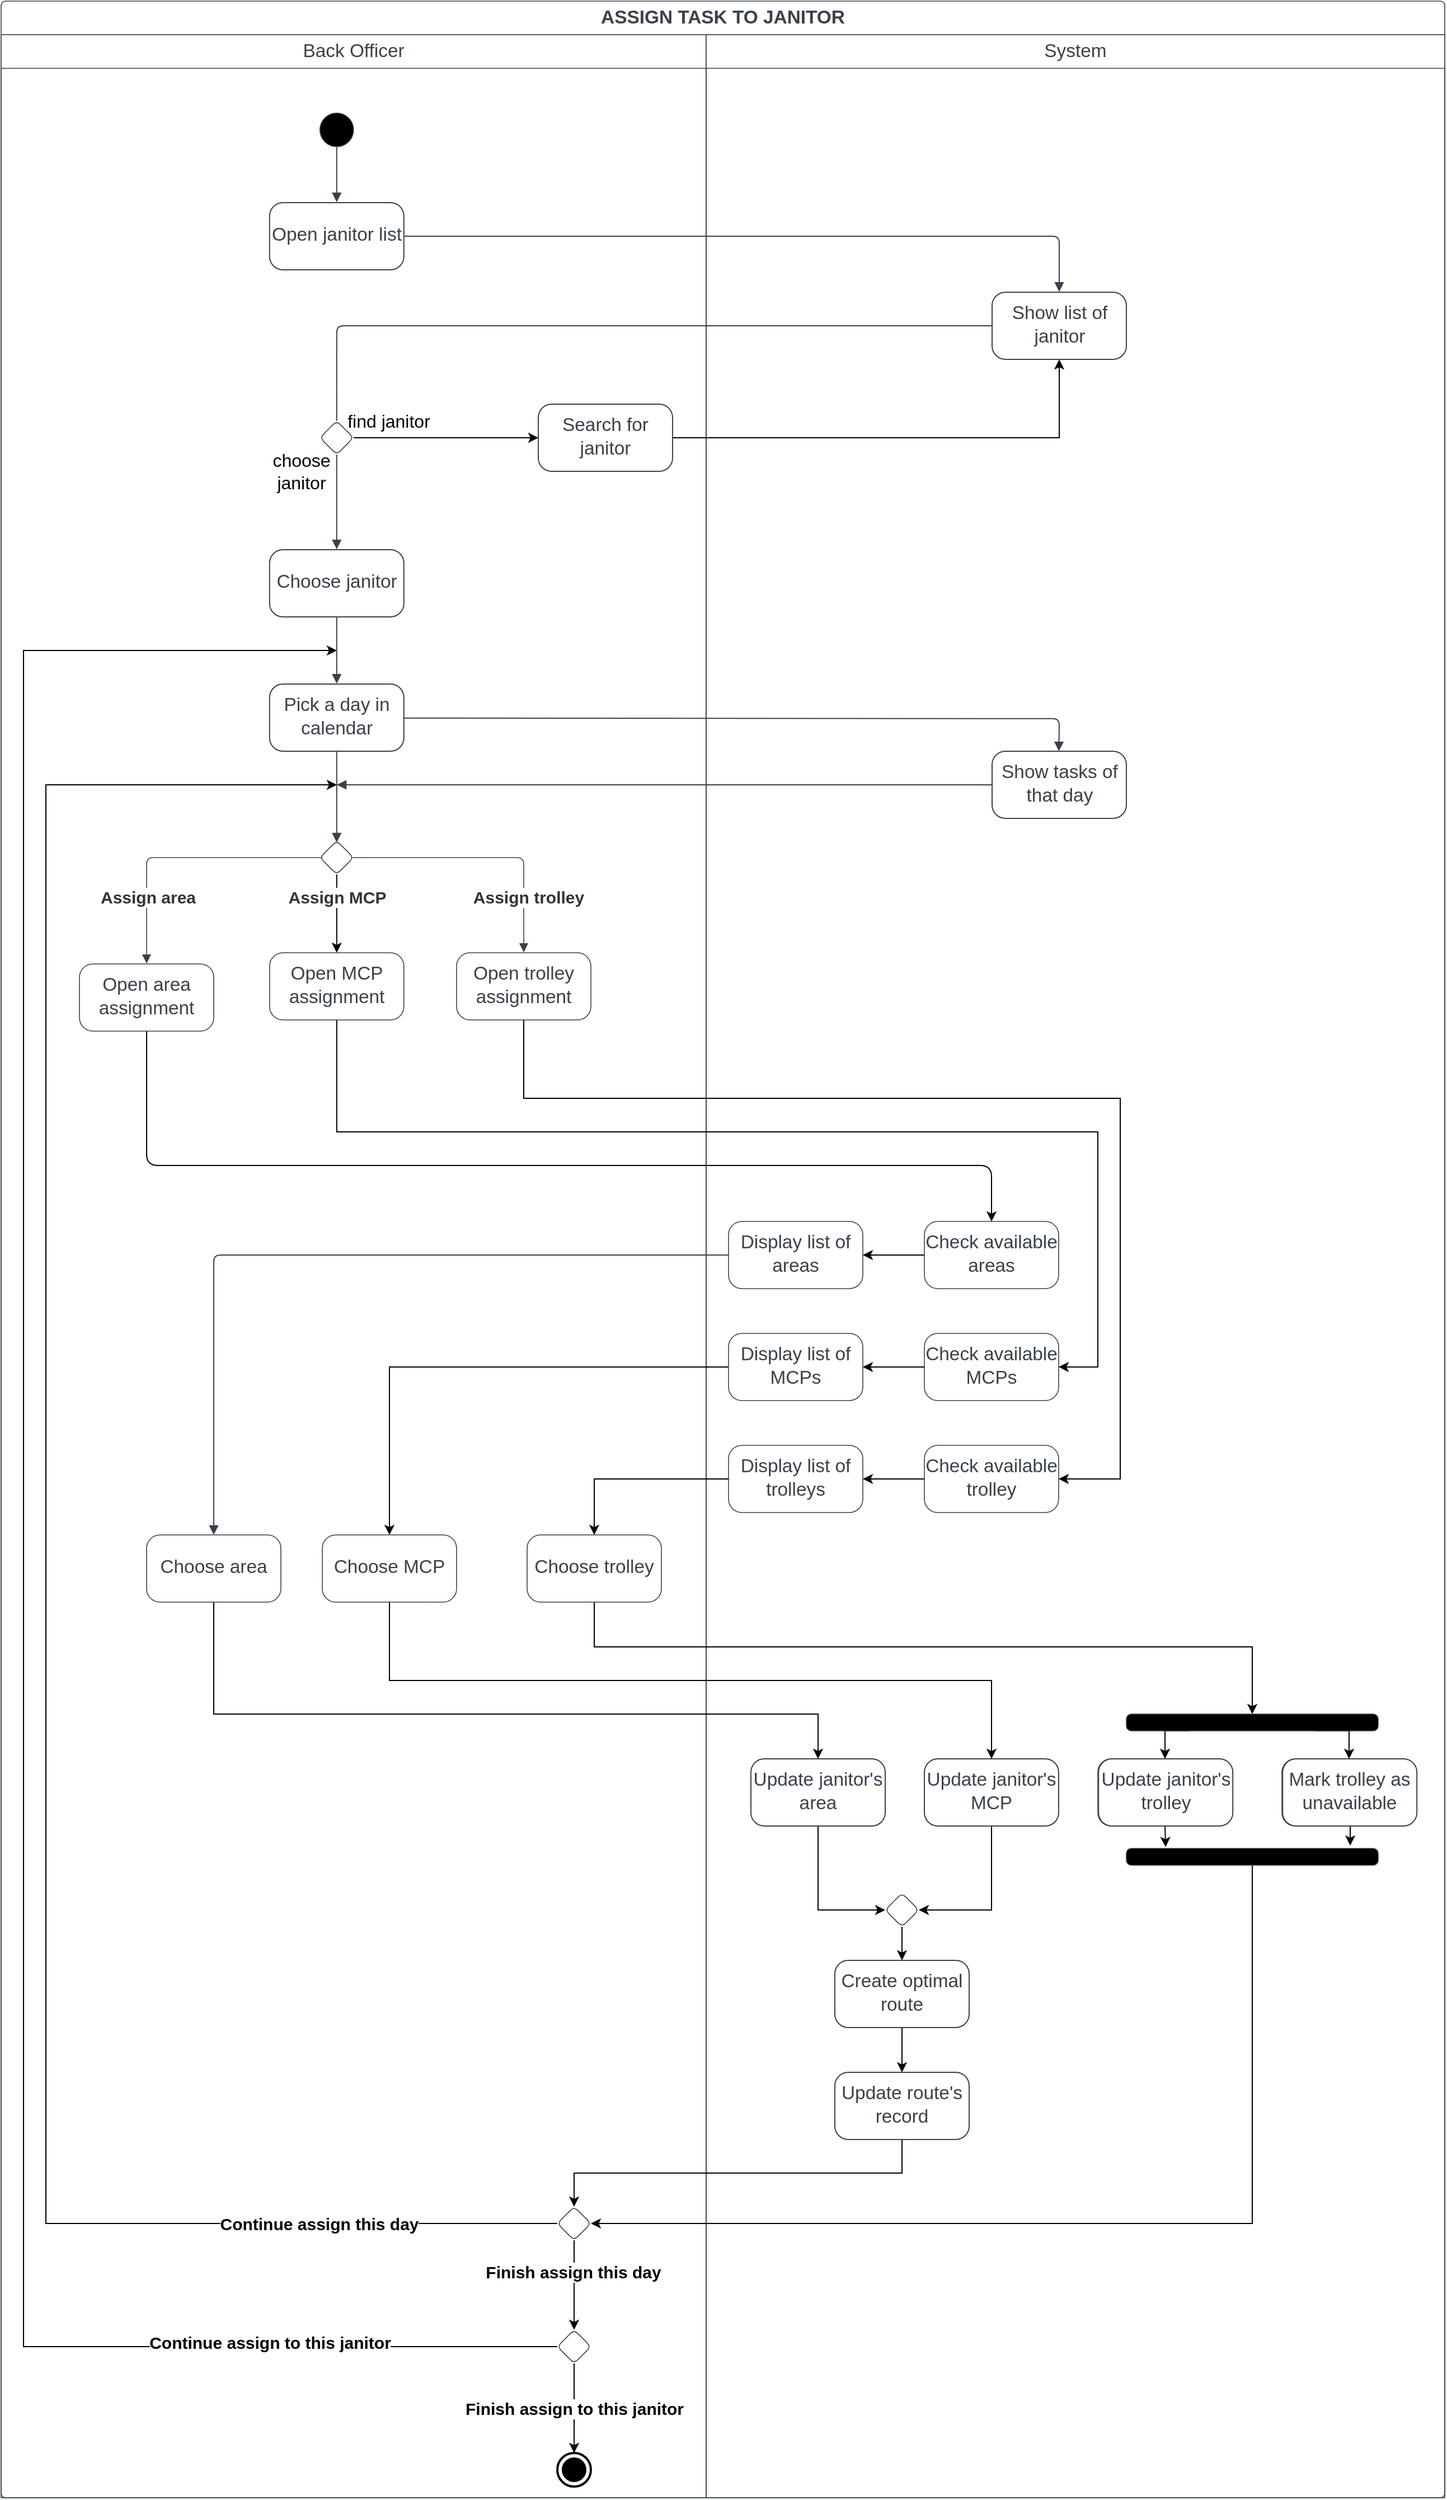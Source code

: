 <mxfile version="20.6.2" type="google"><diagram name="Page-1" id="0783ab3e-0a74-02c8-0abd-f7b4e66b4bec"><mxGraphModel grid="1" page="1" gridSize="10" guides="1" tooltips="1" connect="1" arrows="1" fold="1" pageScale="1" pageWidth="850" pageHeight="1100" background="none" math="0" shadow="0"><root><mxCell id="0"/><mxCell id="1" parent="0"/><mxCell id="McPGy2ykZ2YmisJMZFHb-1" value="ASSIGN TASK TO JANITOR" style="swimlane;startSize=30;html=1;whiteSpace=wrap;childLayout=stackLayout;resizeParent=1;dropTarget=0;spacing=0;strokeColor=#3a414a;strokeOpacity=100;rounded=1;absoluteArcSize=1;arcSize=9;strokeWidth=0.8;container=1;pointerEvents=0;collapsible=0;recursiveResize=0;fontSize=16.7;fontColor=#3a414a;" vertex="1" parent="1"><mxGeometry x="170" y="-1250" width="1290" height="2230" as="geometry"/></mxCell><mxCell id="McPGy2ykZ2YmisJMZFHb-2" value="Back Officer" style="swimlane;html=1;whiteSpace=wrap;connectable=0;fontStyle=0;startSize=30;dropTarget=0;rounded=0;spacing=0;strokeColor=#3a414a;strokeOpacity=100;strokeWidth=0.8;container=1;pointerEvents=0;collapsible=0;recursiveResize=0;fontSize=16.7;fontColor=#3a414a;" vertex="1" parent="McPGy2ykZ2YmisJMZFHb-1"><mxGeometry y="30" width="630" height="2200" as="geometry"/></mxCell><mxCell id="McPGy2ykZ2YmisJMZFHb-3" value="System" style="swimlane;html=1;whiteSpace=wrap;connectable=0;fontStyle=0;startSize=30;dropTarget=0;rounded=0;spacing=0;strokeColor=#3a414a;strokeOpacity=100;strokeWidth=0.8;container=1;pointerEvents=0;collapsible=0;recursiveResize=0;fontSize=16.7;fontColor=#3a414a;" vertex="1" parent="McPGy2ykZ2YmisJMZFHb-1"><mxGeometry x="630" y="30" width="660" height="2200" as="geometry"/></mxCell><UserObject label="" lucidchartObjectId="P_.Y32.QIHjX" id="McPGy2ykZ2YmisJMZFHb-4"><mxCell style="html=1;overflow=block;blockSpacing=1;whiteSpace=wrap;ellipse;fillColor=#000000;fontSize=13;spacing=0;strokeColor=#3a414a;strokeOpacity=100;rounded=1;absoluteArcSize=1;arcSize=9;strokeWidth=0.8;" vertex="1" parent="1"><mxGeometry x="454.89" y="-1150" width="30" height="30" as="geometry"/></mxCell></UserObject><mxCell id="McPGy2ykZ2YmisJMZFHb-5" value="&lt;div style=&quot;display: flex; justify-content: center; text-align: center; align-items: baseline; font-size: 0; line-height: 1.25;margin-top: -2px;&quot;&gt;&lt;span&gt;&lt;span style=&quot;font-size:16.7px;color:#3a414a;&quot;&gt;Open janitor list&lt;/span&gt;&lt;/span&gt;&lt;/div&gt;" style="rounded=1;arcSize=20;whiteSpace=wrap;overflow=block;blockSpacing=1;html=1;fontSize=13;spacing=0;strokeColor=#3a414a;strokeOpacity=100;strokeWidth=1;" vertex="1" parent="1"><mxGeometry x="409.89" y="-1070" width="120" height="60" as="geometry"/></mxCell><mxCell id="McPGy2ykZ2YmisJMZFHb-6" value="&lt;div style=&quot;display: flex; justify-content: center; text-align: center; align-items: baseline; font-size: 0; line-height: 1.25;margin-top: -2px;&quot;&gt;&lt;span&gt;&lt;span style=&quot;font-size:16.7px;color:#3a414a;&quot;&gt;Show list of janitor&lt;/span&gt;&lt;/span&gt;&lt;/div&gt;" style="rounded=1;arcSize=20;whiteSpace=wrap;overflow=block;blockSpacing=1;html=1;fontSize=13;spacing=0;strokeColor=#3a414a;strokeOpacity=100;strokeWidth=1;" vertex="1" parent="1"><mxGeometry x="1055.5" y="-990" width="120" height="60" as="geometry"/></mxCell><mxCell id="McPGy2ykZ2YmisJMZFHb-8" value="&lt;div style=&quot;display: flex; justify-content: center; text-align: center; align-items: baseline; font-size: 0; line-height: 1.25;margin-top: -2px;&quot;&gt;&lt;span&gt;&lt;span style=&quot;font-size:16.7px;color:#3a414a;&quot;&gt;Choose janitor&lt;/span&gt;&lt;/span&gt;&lt;/div&gt;" style="rounded=1;arcSize=20;whiteSpace=wrap;overflow=block;blockSpacing=1;html=1;fontSize=13;spacing=0;strokeColor=#3a414a;strokeOpacity=100;strokeWidth=1;" vertex="1" parent="1"><mxGeometry x="409.89" y="-760" width="120" height="60" as="geometry"/></mxCell><mxCell id="McPGy2ykZ2YmisJMZFHb-9" value="&lt;div style=&quot;display: flex; justify-content: center; text-align: center; align-items: baseline; font-size: 0; line-height: 1.25;margin-top: -2px;&quot;&gt;&lt;span&gt;&lt;span style=&quot;font-size:16.7px;color:#3a414a;&quot;&gt;Pick a day in calendar&lt;/span&gt;&lt;/span&gt;&lt;/div&gt;" style="rounded=1;arcSize=20;whiteSpace=wrap;overflow=block;blockSpacing=1;html=1;fontSize=13;spacing=0;strokeColor=#3a414a;strokeOpacity=100;strokeWidth=1;" vertex="1" parent="1"><mxGeometry x="409.89" y="-640" width="120" height="60" as="geometry"/></mxCell><mxCell id="McPGy2ykZ2YmisJMZFHb-99" style="edgeStyle=orthogonalEdgeStyle;rounded=1;orthogonalLoop=1;jettySize=auto;html=1;exitX=0.5;exitY=1;exitDx=0;exitDy=0;strokeWidth=1;fontSize=12;" edge="1" parent="1" source="McPGy2ykZ2YmisJMZFHb-10" target="McPGy2ykZ2YmisJMZFHb-90"><mxGeometry relative="1" as="geometry"><Array as="points"><mxPoint x="300" y="-210"/><mxPoint x="1055" y="-210"/></Array><mxPoint x="300" y="-660" as="sourcePoint"/></mxGeometry></mxCell><mxCell id="McPGy2ykZ2YmisJMZFHb-10" value="&lt;div style=&quot;display: flex; justify-content: center; text-align: center; align-items: baseline; font-size: 0; line-height: 1.25;margin-top: -2px;&quot;&gt;&lt;span&gt;&lt;span style=&quot;font-size:16.7px;color:#3a414a;&quot;&gt;Open area assignment&lt;/span&gt;&lt;/span&gt;&lt;/div&gt;" style="rounded=1;arcSize=20;whiteSpace=wrap;overflow=block;blockSpacing=1;html=1;fontSize=13;spacing=0;strokeColor=#3a414a;strokeOpacity=100;strokeWidth=0.8;" vertex="1" parent="1"><mxGeometry x="240" y="-390" width="120" height="60" as="geometry"/></mxCell><UserObject label="" lucidchartObjectId="w~.YFZ9XeXoB" id="McPGy2ykZ2YmisJMZFHb-11"><mxCell style="html=1;jettySize=18;whiteSpace=wrap;fontSize=13;strokeColor=#3a414a;strokeOpacity=100;strokeWidth=1;rounded=1;arcSize=12;edgeStyle=orthogonalEdgeStyle;startArrow=none;endArrow=block;endFill=1;exitX=1.003;exitY=0.5;exitPerimeter=0;entryX=0.5;entryY=-0.006;entryPerimeter=0;" edge="1" parent="1" source="McPGy2ykZ2YmisJMZFHb-5" target="McPGy2ykZ2YmisJMZFHb-6"><mxGeometry width="100" height="100" relative="1" as="geometry"><Array as="points"/></mxGeometry></mxCell></UserObject><UserObject label="" lucidchartObjectId="Eb~YI3_D_-v5" id="McPGy2ykZ2YmisJMZFHb-17"><mxCell style="html=1;jettySize=18;whiteSpace=wrap;fontSize=13;strokeColor=#3a414a;strokeOpacity=100;strokeWidth=1;rounded=1;arcSize=12;edgeStyle=orthogonalEdgeStyle;startArrow=none;endArrow=block;endFill=1;exitX=0.5;exitY=1;entryX=0.5;entryY=-0.006;entryPerimeter=0;exitDx=0;exitDy=0;" edge="1" parent="1" source="wLHo8px88nDE13UsE5z8-2" target="McPGy2ykZ2YmisJMZFHb-8"><mxGeometry width="100" height="100" relative="1" as="geometry"><Array as="points"/><mxPoint x="469.89" y="-731.5" as="sourcePoint"/></mxGeometry></mxCell></UserObject><UserObject label="" lucidchartObjectId="1b~YVxS7q4xu" id="McPGy2ykZ2YmisJMZFHb-19"><mxCell style="html=1;jettySize=18;whiteSpace=wrap;fontSize=13;strokeColor=#3a414a;strokeOpacity=100;strokeWidth=1;rounded=1;arcSize=12;edgeStyle=orthogonalEdgeStyle;startArrow=none;endArrow=block;endFill=1;exitX=0.5;exitY=1.006;exitPerimeter=0;entryX=0.5;entryY=-0.006;entryPerimeter=0;" edge="1" parent="1" source="McPGy2ykZ2YmisJMZFHb-8" target="McPGy2ykZ2YmisJMZFHb-9"><mxGeometry width="100" height="100" relative="1" as="geometry"><Array as="points"/></mxGeometry></mxCell></UserObject><mxCell id="EoR0CBZWzTjG7dDY-X8e-1" style="edgeStyle=orthogonalEdgeStyle;rounded=0;orthogonalLoop=1;jettySize=auto;html=1;entryX=1;entryY=0.5;entryDx=0;entryDy=0;exitX=0.5;exitY=1;exitDx=0;exitDy=0;" edge="1" parent="1" source="McPGy2ykZ2YmisJMZFHb-20" target="McPGy2ykZ2YmisJMZFHb-91"><mxGeometry relative="1" as="geometry"><mxPoint x="637" y="-670" as="sourcePoint"/><Array as="points"><mxPoint x="637" y="-270"/><mxPoint x="1170" y="-270"/><mxPoint x="1170" y="70"/></Array></mxGeometry></mxCell><mxCell id="McPGy2ykZ2YmisJMZFHb-20" value="&lt;div style=&quot;display: flex; justify-content: center; text-align: center; align-items: baseline; font-size: 0; line-height: 1.25;margin-top: -2px;&quot;&gt;&lt;span&gt;&lt;span style=&quot;font-size:16.7px;color:#3a414a;&quot;&gt;Open trolley assignment&lt;/span&gt;&lt;/span&gt;&lt;/div&gt;" style="rounded=1;arcSize=20;whiteSpace=wrap;overflow=block;blockSpacing=1;html=1;fontSize=13;spacing=0;strokeColor=#3a414a;strokeOpacity=100;strokeWidth=0.8;" vertex="1" parent="1"><mxGeometry x="577" y="-400" width="120" height="60" as="geometry"/></mxCell><mxCell id="mKJy4umJA7qEFhHE-_hv-2" style="edgeStyle=orthogonalEdgeStyle;rounded=0;orthogonalLoop=1;jettySize=auto;html=1;entryX=0.5;entryY=0;entryDx=0;entryDy=0;" edge="1" parent="1" source="McPGy2ykZ2YmisJMZFHb-21" target="mKJy4umJA7qEFhHE-_hv-1"><mxGeometry relative="1" as="geometry"/></mxCell><UserObject label="" lucidchartObjectId="ud~Y7r9AXTaR" id="McPGy2ykZ2YmisJMZFHb-21"><mxCell style="html=1;overflow=block;blockSpacing=1;whiteSpace=wrap;shape=rhombus;fontSize=13;spacing=0;strokeColor=#3a414a;strokeOpacity=100;rounded=1;absoluteArcSize=1;arcSize=9;strokeWidth=0.8;" vertex="1" parent="1"><mxGeometry x="454.89" y="-500" width="30" height="30" as="geometry"/></mxCell></UserObject><UserObject label="" lucidchartObjectId="Fd~YXXQPHUtS" id="McPGy2ykZ2YmisJMZFHb-22"><mxCell style="html=1;jettySize=18;whiteSpace=wrap;fontSize=13.3;fontColor=#333333;fontStyle=1;strokeColor=#3a414a;strokeOpacity=100;strokeWidth=0.8;rounded=1;arcSize=12;edgeStyle=orthogonalEdgeStyle;startArrow=none;endArrow=block;endFill=1;exitX=0.05;exitY=0.5;exitPerimeter=0;entryX=0.5;entryY=-0.006;entryPerimeter=0;" edge="1" parent="1" source="McPGy2ykZ2YmisJMZFHb-21" target="McPGy2ykZ2YmisJMZFHb-10"><mxGeometry width="100" height="100" relative="1" as="geometry"><Array as="points"/></mxGeometry></mxCell></UserObject><mxCell id="McPGy2ykZ2YmisJMZFHb-23" value="&lt;font style=&quot;font-size: 15px;&quot;&gt;Assign area&lt;/font&gt;" style="text;html=1;resizable=0;labelBackgroundColor=default;align=center;verticalAlign=middle;fontStyle=1;fontColor=#333333;fontSize=13.3;" vertex="1" parent="McPGy2ykZ2YmisJMZFHb-22"><mxGeometry relative="1" as="geometry"><mxPoint x="-30" y="35" as="offset"/></mxGeometry></mxCell><UserObject label="" lucidchartObjectId="Jd~Y7PfdYDSW" id="McPGy2ykZ2YmisJMZFHb-24"><mxCell style="html=1;jettySize=18;whiteSpace=wrap;fontSize=13.3;fontColor=#333333;fontStyle=1;strokeColor=#3a414a;strokeOpacity=100;strokeWidth=0.8;rounded=1;arcSize=12;edgeStyle=orthogonalEdgeStyle;startArrow=none;endArrow=block;endFill=1;exitX=0.95;exitY=0.5;exitPerimeter=0;entryX=0.5;entryY=-0.006;entryPerimeter=0;" edge="1" parent="1" source="McPGy2ykZ2YmisJMZFHb-21" target="McPGy2ykZ2YmisJMZFHb-20"><mxGeometry width="100" height="100" relative="1" as="geometry"><Array as="points"/></mxGeometry></mxCell></UserObject><mxCell id="McPGy2ykZ2YmisJMZFHb-25" value="&lt;font style=&quot;font-size: 15px;&quot;&gt;Assign trolley&lt;/font&gt;" style="text;html=1;resizable=0;labelBackgroundColor=default;align=center;verticalAlign=middle;fontStyle=1;fontColor=#333333;fontSize=13.3;" vertex="1" parent="McPGy2ykZ2YmisJMZFHb-24"><mxGeometry relative="1" as="geometry"><mxPoint x="38" y="35" as="offset"/></mxGeometry></mxCell><UserObject label="" lucidchartObjectId="Pf~YAzl3HbfA" id="McPGy2ykZ2YmisJMZFHb-28"><mxCell style="html=1;jettySize=18;whiteSpace=wrap;fontSize=13.3;fontColor=#333333;fontStyle=1;strokeColor=#3a414a;strokeOpacity=100;strokeWidth=1;rounded=1;arcSize=12;edgeStyle=orthogonalEdgeStyle;startArrow=none;endArrow=block;endFill=1;exitX=0.5;exitY=1;entryX=0.5;entryY=0.05;entryPerimeter=0;exitDx=0;exitDy=0;" edge="1" parent="1" source="McPGy2ykZ2YmisJMZFHb-9" target="McPGy2ykZ2YmisJMZFHb-21"><mxGeometry width="100" height="100" relative="1" as="geometry"><Array as="points"/><mxPoint x="381.89" y="-351.5" as="sourcePoint"/></mxGeometry></mxCell></UserObject><UserObject label="" lucidchartObjectId="-ObZ9q~ecPv0" id="McPGy2ykZ2YmisJMZFHb-56"><mxCell style="html=1;jettySize=18;whiteSpace=wrap;fontSize=13;strokeColor=#3a414a;strokeOpacity=100;strokeWidth=1;rounded=1;arcSize=12;edgeStyle=orthogonalEdgeStyle;startArrow=none;endArrow=block;endFill=1;exitX=0.5;exitY=1.013;exitPerimeter=0;entryX=0.5;entryY=-0.006;entryPerimeter=0;" edge="1" parent="1" source="McPGy2ykZ2YmisJMZFHb-4" target="McPGy2ykZ2YmisJMZFHb-5"><mxGeometry width="100" height="100" relative="1" as="geometry"><Array as="points"/></mxGeometry></mxCell></UserObject><mxCell id="McPGy2ykZ2YmisJMZFHb-57" value="&lt;div style=&quot;display: flex; justify-content: center; text-align: center; align-items: baseline; font-size: 0; line-height: 1.25;margin-top: -2px;&quot;&gt;&lt;span&gt;&lt;span style=&quot;font-size:16.7px;color:#3a414a;&quot;&gt;Display list of areas&lt;/span&gt;&lt;/span&gt;&lt;/div&gt;" style="rounded=1;arcSize=20;whiteSpace=wrap;overflow=block;blockSpacing=1;html=1;fontSize=13;spacing=0;strokeColor=#3a414a;strokeOpacity=100;strokeWidth=0.8;" vertex="1" parent="1"><mxGeometry x="820" y="-160" width="120" height="60" as="geometry"/></mxCell><mxCell id="EoR0CBZWzTjG7dDY-X8e-5" style="edgeStyle=orthogonalEdgeStyle;rounded=0;orthogonalLoop=1;jettySize=auto;html=1;exitX=0.5;exitY=1;exitDx=0;exitDy=0;" edge="1" parent="1" source="McPGy2ykZ2YmisJMZFHb-65" target="EoR0CBZWzTjG7dDY-X8e-3"><mxGeometry relative="1" as="geometry"><mxPoint x="874.89" y="395" as="targetPoint"/><mxPoint x="360" y="-130" as="sourcePoint"/><Array as="points"><mxPoint x="360" y="280"/><mxPoint x="900" y="280"/></Array></mxGeometry></mxCell><mxCell id="McPGy2ykZ2YmisJMZFHb-65" value="&lt;div style=&quot;display: flex; justify-content: center; text-align: center; align-items: baseline; font-size: 0; line-height: 1.25;margin-top: -2px;&quot;&gt;&lt;span&gt;&lt;span style=&quot;font-size:16.7px;color:#3a414a;&quot;&gt;Choose area&lt;/span&gt;&lt;/span&gt;&lt;/div&gt;" style="rounded=1;arcSize=20;whiteSpace=wrap;overflow=block;blockSpacing=1;html=1;fontSize=13;spacing=0;strokeColor=#3a414a;strokeOpacity=100;strokeWidth=0.8;" vertex="1" parent="1"><mxGeometry x="300" y="120" width="120" height="60" as="geometry"/></mxCell><UserObject label="" lucidchartObjectId="n1bZtgIn-9d~" id="McPGy2ykZ2YmisJMZFHb-66"><mxCell style="html=1;jettySize=18;whiteSpace=wrap;fontSize=13.3;fontColor=#333333;fontStyle=1;strokeColor=#3a414a;strokeOpacity=100;strokeWidth=1;rounded=1;arcSize=12;edgeStyle=orthogonalEdgeStyle;startArrow=none;endArrow=block;endFill=1;exitX=0;exitY=0.5;entryX=0.5;entryY=0;exitDx=0;exitDy=0;entryDx=0;entryDy=0;" edge="1" parent="1" source="McPGy2ykZ2YmisJMZFHb-57" target="McPGy2ykZ2YmisJMZFHb-65"><mxGeometry width="100" height="100" relative="1" as="geometry"><Array as="points"/><mxPoint x="336.89" y="-26.5" as="sourcePoint"/><mxPoint x="360" y="109.64" as="targetPoint"/></mxGeometry></mxCell></UserObject><mxCell id="McPGy2ykZ2YmisJMZFHb-68" value="&lt;div style=&quot;display: flex; justify-content: center; text-align: center; align-items: baseline; font-size: 0; line-height: 1.25;margin-top: -2px;&quot;&gt;&lt;span&gt;&lt;span style=&quot;font-size:16.7px;color:#3a414a;&quot;&gt;Display list of trolleys&lt;/span&gt;&lt;/span&gt;&lt;/div&gt;" style="rounded=1;arcSize=20;whiteSpace=wrap;overflow=block;blockSpacing=1;html=1;fontSize=13;spacing=0;strokeColor=#3a414a;strokeOpacity=100;strokeWidth=0.8;" vertex="1" parent="1"><mxGeometry x="820" y="40" width="120" height="60" as="geometry"/></mxCell><mxCell id="EoR0CBZWzTjG7dDY-X8e-8" style="edgeStyle=orthogonalEdgeStyle;rounded=0;orthogonalLoop=1;jettySize=auto;html=1;exitX=0.5;exitY=1;exitDx=0;exitDy=0;entryX=0.5;entryY=0;entryDx=0;entryDy=0;" edge="1" parent="1" source="McPGy2ykZ2YmisJMZFHb-70" target="EoR0CBZWzTjG7dDY-X8e-7"><mxGeometry relative="1" as="geometry"><Array as="points"><mxPoint x="700" y="220"/><mxPoint x="1288" y="220"/></Array><mxPoint x="700" y="-130" as="sourcePoint"/></mxGeometry></mxCell><mxCell id="McPGy2ykZ2YmisJMZFHb-70" value="&lt;div style=&quot;display: flex; justify-content: center; text-align: center; align-items: baseline; font-size: 0; line-height: 1.25;margin-top: -2px;&quot;&gt;&lt;span&gt;&lt;span style=&quot;font-size:16.7px;color:#3a414a;&quot;&gt;Choose trolley&lt;/span&gt;&lt;/span&gt;&lt;/div&gt;" style="rounded=1;arcSize=20;whiteSpace=wrap;overflow=block;blockSpacing=1;html=1;fontSize=13;spacing=0;strokeColor=#3a414a;strokeOpacity=100;strokeWidth=0.8;" vertex="1" parent="1"><mxGeometry x="640" y="120" width="120" height="60" as="geometry"/></mxCell><mxCell id="McPGy2ykZ2YmisJMZFHb-75" style="edgeStyle=orthogonalEdgeStyle;rounded=0;orthogonalLoop=1;jettySize=auto;html=1;exitX=0;exitY=0.5;exitDx=0;exitDy=0;entryX=0.5;entryY=0;entryDx=0;entryDy=0;" edge="1" parent="1" source="McPGy2ykZ2YmisJMZFHb-68" target="McPGy2ykZ2YmisJMZFHb-70"><mxGeometry relative="1" as="geometry"><mxPoint x="504.89" y="135" as="sourcePoint"/><mxPoint x="700" y="110" as="targetPoint"/></mxGeometry></mxCell><mxCell id="McPGy2ykZ2YmisJMZFHb-98" style="edgeStyle=orthogonalEdgeStyle;rounded=1;orthogonalLoop=1;jettySize=auto;html=1;exitX=0;exitY=0.5;exitDx=0;exitDy=0;strokeWidth=1;fontSize=12;" edge="1" parent="1" source="McPGy2ykZ2YmisJMZFHb-90" target="McPGy2ykZ2YmisJMZFHb-57"><mxGeometry relative="1" as="geometry"/></mxCell><mxCell id="McPGy2ykZ2YmisJMZFHb-90" value="&lt;div style=&quot;display: flex; justify-content: center; text-align: center; align-items: baseline; font-size: 0; line-height: 1.25;margin-top: -2px;&quot;&gt;&lt;span&gt;&lt;span style=&quot;font-size:16.7px;color:#3a414a;&quot;&gt;Check available areas&lt;/span&gt;&lt;/span&gt;&lt;/div&gt;" style="rounded=1;arcSize=20;whiteSpace=wrap;overflow=block;blockSpacing=1;html=1;fontSize=13;spacing=0;strokeColor=#3a414a;strokeOpacity=100;strokeWidth=0.8;" vertex="1" parent="1"><mxGeometry x="995.0" y="-160" width="120" height="60" as="geometry"/></mxCell><mxCell id="McPGy2ykZ2YmisJMZFHb-96" style="edgeStyle=orthogonalEdgeStyle;rounded=1;orthogonalLoop=1;jettySize=auto;html=1;exitX=0;exitY=0.5;exitDx=0;exitDy=0;entryX=1;entryY=0.5;entryDx=0;entryDy=0;strokeWidth=1;fontSize=12;" edge="1" parent="1" source="McPGy2ykZ2YmisJMZFHb-91" target="McPGy2ykZ2YmisJMZFHb-68"><mxGeometry relative="1" as="geometry"/></mxCell><mxCell id="McPGy2ykZ2YmisJMZFHb-91" value="&lt;div style=&quot;display: flex; justify-content: center; text-align: center; align-items: baseline; font-size: 0; line-height: 1.25;margin-top: -2px;&quot;&gt;&lt;span&gt;&lt;span style=&quot;font-size:16.7px;color:#3a414a;&quot;&gt;Check available trolley&lt;/span&gt;&lt;/span&gt;&lt;/div&gt;" style="rounded=1;arcSize=20;whiteSpace=wrap;overflow=block;blockSpacing=1;html=1;fontSize=13;spacing=0;strokeColor=#3a414a;strokeOpacity=100;strokeWidth=0.8;" vertex="1" parent="1"><mxGeometry x="995.0" y="40" width="120" height="60" as="geometry"/></mxCell><mxCell id="Jyc9LGXoC_Dr9zUkKcfa-3" style="edgeStyle=orthogonalEdgeStyle;rounded=0;orthogonalLoop=1;jettySize=auto;html=1;exitX=0.5;exitY=1;exitDx=0;exitDy=0;entryX=0;entryY=0.5;entryDx=0;entryDy=0;" edge="1" parent="1" source="EoR0CBZWzTjG7dDY-X8e-3" target="mKJy4umJA7qEFhHE-_hv-19"><mxGeometry relative="1" as="geometry"/></mxCell><mxCell id="EoR0CBZWzTjG7dDY-X8e-3" value="&lt;div style=&quot;display: flex; justify-content: center; text-align: center; align-items: baseline; font-size: 0; line-height: 1.25;margin-top: -2px;&quot;&gt;&lt;span&gt;&lt;span style=&quot;font-size:16.7px;color:#3a414a;&quot;&gt;Update janitor's area&lt;/span&gt;&lt;/span&gt;&lt;/div&gt;" style="rounded=1;arcSize=20;whiteSpace=wrap;overflow=block;blockSpacing=1;html=1;fontSize=13;spacing=0;strokeColor=#3a414a;strokeOpacity=100;strokeWidth=1;" vertex="1" parent="1"><mxGeometry x="840" y="320" width="120" height="60" as="geometry"/></mxCell><mxCell id="EoR0CBZWzTjG7dDY-X8e-16" style="edgeStyle=orthogonalEdgeStyle;rounded=0;orthogonalLoop=1;jettySize=auto;html=1;exitX=0.5;exitY=1;exitDx=0;exitDy=0;entryX=0.156;entryY=-0.083;entryDx=0;entryDy=0;entryPerimeter=0;" edge="1" parent="1" source="EoR0CBZWzTjG7dDY-X8e-4" target="EoR0CBZWzTjG7dDY-X8e-11"><mxGeometry relative="1" as="geometry"/></mxCell><mxCell id="EoR0CBZWzTjG7dDY-X8e-4" value="&lt;div style=&quot;display: flex; justify-content: center; text-align: center; align-items: baseline; font-size: 0; line-height: 1.25;margin-top: -2px;&quot;&gt;&lt;span&gt;&lt;span style=&quot;font-size:16.7px;color:#3a414a;&quot;&gt;Update trolley's record&lt;/span&gt;&lt;/span&gt;&lt;/div&gt;" style="rounded=1;arcSize=20;whiteSpace=wrap;overflow=block;blockSpacing=1;html=1;fontSize=13;spacing=0;strokeColor=#3a414a;strokeOpacity=100;strokeWidth=0.8;" vertex="1" parent="1"><mxGeometry x="1150" y="320" width="120" height="60" as="geometry"/></mxCell><mxCell id="EoR0CBZWzTjG7dDY-X8e-17" style="edgeStyle=orthogonalEdgeStyle;rounded=0;orthogonalLoop=1;jettySize=auto;html=1;exitX=0.5;exitY=1;exitDx=0;exitDy=0;entryX=0.889;entryY=-0.167;entryDx=0;entryDy=0;entryPerimeter=0;" edge="1" parent="1" source="EoR0CBZWzTjG7dDY-X8e-6" target="EoR0CBZWzTjG7dDY-X8e-11"><mxGeometry relative="1" as="geometry"/></mxCell><mxCell id="EoR0CBZWzTjG7dDY-X8e-6" value="&lt;div style=&quot;display: flex; justify-content: center; text-align: center; align-items: baseline; line-height: 1.25; margin-top: -2px;&quot;&gt;&lt;font color=&quot;#3a414a&quot;&gt;&lt;span style=&quot;font-size: 16.7px;&quot;&gt;Mark trolley as unavailable&lt;/span&gt;&lt;/font&gt;&lt;/div&gt;" style="rounded=1;arcSize=20;whiteSpace=wrap;overflow=block;blockSpacing=1;html=1;fontSize=13;spacing=0;strokeColor=#3a414a;strokeOpacity=100;strokeWidth=0.8;" vertex="1" parent="1"><mxGeometry x="1314.5" y="320" width="120" height="60" as="geometry"/></mxCell><mxCell id="EoR0CBZWzTjG7dDY-X8e-9" style="edgeStyle=orthogonalEdgeStyle;rounded=0;orthogonalLoop=1;jettySize=auto;html=1;exitX=0.25;exitY=1;exitDx=0;exitDy=0;entryX=0.5;entryY=0;entryDx=0;entryDy=0;" edge="1" parent="1" source="EoR0CBZWzTjG7dDY-X8e-7" target="EoR0CBZWzTjG7dDY-X8e-4"><mxGeometry relative="1" as="geometry"/></mxCell><mxCell id="EoR0CBZWzTjG7dDY-X8e-10" style="edgeStyle=orthogonalEdgeStyle;rounded=0;orthogonalLoop=1;jettySize=auto;html=1;exitX=0.75;exitY=1;exitDx=0;exitDy=0;entryX=0.5;entryY=0;entryDx=0;entryDy=0;" edge="1" parent="1" source="EoR0CBZWzTjG7dDY-X8e-7" target="EoR0CBZWzTjG7dDY-X8e-6"><mxGeometry relative="1" as="geometry"/></mxCell><UserObject label="" lucidchartObjectId="tqbZdloVZ87s" id="EoR0CBZWzTjG7dDY-X8e-7"><mxCell style="html=1;overflow=block;blockSpacing=1;whiteSpace=wrap;fillColor=#000000;fontSize=13;spacing=0;strokeColor=#3a414a;strokeOpacity=100;rounded=1;absoluteArcSize=1;arcSize=9;strokeWidth=0.8;" vertex="1" parent="1"><mxGeometry x="1175.5" y="280" width="225" height="15" as="geometry"/></mxCell></UserObject><mxCell id="Jyc9LGXoC_Dr9zUkKcfa-4" style="edgeStyle=orthogonalEdgeStyle;rounded=0;orthogonalLoop=1;jettySize=auto;html=1;exitX=0.5;exitY=1;exitDx=0;exitDy=0;entryX=1;entryY=0.5;entryDx=0;entryDy=0;" edge="1" parent="1" source="EoR0CBZWzTjG7dDY-X8e-11" target="Jyc9LGXoC_Dr9zUkKcfa-1"><mxGeometry relative="1" as="geometry"/></mxCell><UserObject label="" lucidchartObjectId="tqbZdloVZ87s" id="EoR0CBZWzTjG7dDY-X8e-11"><mxCell style="html=1;overflow=block;blockSpacing=1;whiteSpace=wrap;fillColor=#000000;fontSize=13;spacing=0;strokeColor=#3a414a;strokeOpacity=100;rounded=1;absoluteArcSize=1;arcSize=9;strokeWidth=0.8;" vertex="1" parent="1"><mxGeometry x="1175.5" y="400" width="225" height="15" as="geometry"/></mxCell></UserObject><mxCell id="EoR0CBZWzTjG7dDY-X8e-32" style="edgeStyle=orthogonalEdgeStyle;rounded=0;orthogonalLoop=1;jettySize=auto;html=1;exitX=0;exitY=0.5;exitDx=0;exitDy=0;fontSize=13;" edge="1" parent="1" source="EoR0CBZWzTjG7dDY-X8e-28"><mxGeometry relative="1" as="geometry"><mxPoint x="470" y="-670" as="targetPoint"/><Array as="points"><mxPoint x="190" y="845"/><mxPoint x="190" y="-670"/></Array></mxGeometry></mxCell><mxCell id="EoR0CBZWzTjG7dDY-X8e-38" value="&lt;b&gt;&lt;font style=&quot;font-size: 15px;&quot;&gt;Continue assign to this janitor&lt;/font&gt;&lt;/b&gt;" style="edgeLabel;html=1;align=center;verticalAlign=middle;resizable=0;points=[];fontSize=13;" vertex="1" connectable="0" parent="EoR0CBZWzTjG7dDY-X8e-32"><mxGeometry x="-0.116" relative="1" as="geometry"><mxPoint x="220" y="523" as="offset"/></mxGeometry></mxCell><mxCell id="EoR0CBZWzTjG7dDY-X8e-35" value="&lt;b&gt;&lt;font style=&quot;font-size: 15px;&quot;&gt;Finish assign to this janitor&lt;/font&gt;&lt;/b&gt;" style="edgeStyle=orthogonalEdgeStyle;rounded=0;orthogonalLoop=1;jettySize=auto;html=1;exitX=0.5;exitY=1;exitDx=0;exitDy=0;entryX=0.5;entryY=0;entryDx=0;entryDy=0;entryPerimeter=0;fontSize=13;" edge="1" parent="1" source="EoR0CBZWzTjG7dDY-X8e-28" target="EoR0CBZWzTjG7dDY-X8e-34"><mxGeometry relative="1" as="geometry"/></mxCell><UserObject label="" lucidchartObjectId="y0bZ1i4vG-DG" id="EoR0CBZWzTjG7dDY-X8e-28"><mxCell style="html=1;overflow=block;blockSpacing=1;whiteSpace=wrap;shape=rhombus;fontSize=13;spacing=0;strokeColor=#3a414a;strokeOpacity=100;rounded=1;absoluteArcSize=1;arcSize=9;strokeWidth=0.8;" vertex="1" parent="1"><mxGeometry x="667" y="830" width="30" height="30" as="geometry"/></mxCell></UserObject><mxCell id="EoR0CBZWzTjG7dDY-X8e-34" value="" style="html=1;shape=mxgraph.sysml.actFinal;strokeWidth=2;verticalLabelPosition=bottom;verticalAlignment=top;fontSize=13;" vertex="1" parent="1"><mxGeometry x="667" y="940" width="30" height="30" as="geometry"/></mxCell><mxCell id="EoR0CBZWzTjG7dDY-X8e-59" value="&lt;div style=&quot;display: flex; justify-content: center; text-align: center; align-items: baseline; font-size: 0; line-height: 1.25;margin-top: -2px;&quot;&gt;&lt;span&gt;&lt;span style=&quot;font-size:16.7px;color:#3a414a;&quot;&gt;Update janitor's trolley&lt;/span&gt;&lt;/span&gt;&lt;/div&gt;" style="rounded=1;arcSize=20;whiteSpace=wrap;overflow=block;blockSpacing=1;html=1;fontSize=13;spacing=0;strokeColor=#3a414a;strokeOpacity=100;strokeWidth=1;" vertex="1" parent="1"><mxGeometry x="1150.61" y="320" width="120" height="60" as="geometry"/></mxCell><mxCell id="EoR0CBZWzTjG7dDY-X8e-60" value="&lt;div style=&quot;display: flex; justify-content: center; text-align: center; align-items: baseline; line-height: 1.25; margin-top: -2px;&quot;&gt;&lt;font color=&quot;#3a414a&quot;&gt;&lt;span style=&quot;font-size: 16.7px;&quot;&gt;Mark trolley as unavailable&lt;/span&gt;&lt;/font&gt;&lt;/div&gt;" style="rounded=1;arcSize=20;whiteSpace=wrap;overflow=block;blockSpacing=1;html=1;fontSize=13;spacing=0;strokeColor=#3a414a;strokeOpacity=100;strokeWidth=1;" vertex="1" parent="1"><mxGeometry x="1315.11" y="320" width="120" height="60" as="geometry"/></mxCell><mxCell id="Jyc9LGXoC_Dr9zUkKcfa-2" style="edgeStyle=orthogonalEdgeStyle;rounded=0;orthogonalLoop=1;jettySize=auto;html=1;exitX=0.5;exitY=1;exitDx=0;exitDy=0;" edge="1" parent="1" source="Jyc9LGXoC_Dr9zUkKcfa-1" target="EoR0CBZWzTjG7dDY-X8e-28"><mxGeometry relative="1" as="geometry"><Array as="points"><mxPoint x="682.11" y="780"/><mxPoint x="682.11" y="780"/></Array></mxGeometry></mxCell><mxCell id="Jyc9LGXoC_Dr9zUkKcfa-7" value="&lt;b&gt;Finish assign this day&lt;/b&gt;" style="edgeLabel;html=1;align=center;verticalAlign=middle;resizable=0;points=[];fontSize=15;" vertex="1" connectable="0" parent="Jyc9LGXoC_Dr9zUkKcfa-2"><mxGeometry x="-0.315" y="-1" relative="1" as="geometry"><mxPoint as="offset"/></mxGeometry></mxCell><mxCell id="Jyc9LGXoC_Dr9zUkKcfa-5" style="edgeStyle=orthogonalEdgeStyle;rounded=0;orthogonalLoop=1;jettySize=auto;html=1;exitX=0;exitY=0.5;exitDx=0;exitDy=0;" edge="1" parent="1" source="Jyc9LGXoC_Dr9zUkKcfa-1"><mxGeometry relative="1" as="geometry"><mxPoint x="470" y="-550" as="targetPoint"/><Array as="points"><mxPoint x="210" y="735"/><mxPoint x="210" y="-550"/></Array></mxGeometry></mxCell><mxCell id="Jyc9LGXoC_Dr9zUkKcfa-6" value="&lt;font style=&quot;font-size: 15px;&quot;&gt;&lt;b&gt;Continue assign this day&lt;/b&gt;&lt;/font&gt;" style="edgeLabel;html=1;align=center;verticalAlign=middle;resizable=0;points=[];" vertex="1" connectable="0" parent="Jyc9LGXoC_Dr9zUkKcfa-5"><mxGeometry x="-0.781" y="-3" relative="1" as="geometry"><mxPoint x="6" y="3" as="offset"/></mxGeometry></mxCell><UserObject label="" lucidchartObjectId="y0bZ1i4vG-DG" id="Jyc9LGXoC_Dr9zUkKcfa-1"><mxCell style="html=1;overflow=block;blockSpacing=1;whiteSpace=wrap;shape=rhombus;fontSize=13;spacing=0;strokeColor=#3a414a;strokeOpacity=100;rounded=1;absoluteArcSize=1;arcSize=9;strokeWidth=0.8;" vertex="1" parent="1"><mxGeometry x="667" y="720" width="30" height="30" as="geometry"/></mxCell></UserObject><mxCell id="mKJy4umJA7qEFhHE-_hv-14" style="edgeStyle=orthogonalEdgeStyle;rounded=0;orthogonalLoop=1;jettySize=auto;html=1;entryX=1;entryY=0.5;entryDx=0;entryDy=0;exitX=0.5;exitY=1;exitDx=0;exitDy=0;" edge="1" parent="1" source="mKJy4umJA7qEFhHE-_hv-1" target="mKJy4umJA7qEFhHE-_hv-11"><mxGeometry relative="1" as="geometry"><mxPoint x="469.9" y="-670" as="sourcePoint"/><Array as="points"><mxPoint x="470" y="-240"/><mxPoint x="1150" y="-240"/><mxPoint x="1150" y="-30"/></Array></mxGeometry></mxCell><mxCell id="mKJy4umJA7qEFhHE-_hv-1" value="&lt;div style=&quot;display: flex; justify-content: center; text-align: center; align-items: baseline; font-size: 0; line-height: 1.25;margin-top: -2px;&quot;&gt;&lt;span&gt;&lt;span style=&quot;font-size:16.7px;color:#3a414a;&quot;&gt;Open MCP assignment&lt;/span&gt;&lt;/span&gt;&lt;/div&gt;" style="rounded=1;arcSize=20;whiteSpace=wrap;overflow=block;blockSpacing=1;html=1;fontSize=13;spacing=0;strokeColor=#3a414a;strokeOpacity=100;strokeWidth=0.8;" vertex="1" parent="1"><mxGeometry x="409.89" y="-400" width="120" height="60" as="geometry"/></mxCell><mxCell id="mKJy4umJA7qEFhHE-_hv-3" value="&lt;font style=&quot;font-size: 15px;&quot;&gt;Assign MCP&lt;/font&gt;" style="text;html=1;resizable=0;labelBackgroundColor=default;align=center;verticalAlign=middle;fontStyle=1;fontColor=#333333;fontSize=13.3;" vertex="1" parent="1"><mxGeometry x="469.89" y="-450" as="geometry"/></mxCell><mxCell id="mKJy4umJA7qEFhHE-_hv-16" style="edgeStyle=orthogonalEdgeStyle;rounded=0;orthogonalLoop=1;jettySize=auto;html=1;entryX=0.5;entryY=0;entryDx=0;entryDy=0;" edge="1" parent="1" source="mKJy4umJA7qEFhHE-_hv-9" target="mKJy4umJA7qEFhHE-_hv-15"><mxGeometry relative="1" as="geometry"><mxPoint x="517" y="110" as="targetPoint"/></mxGeometry></mxCell><mxCell id="mKJy4umJA7qEFhHE-_hv-9" value="&lt;div style=&quot;display: flex; justify-content: center; text-align: center; align-items: baseline; font-size: 0; line-height: 1.25;margin-top: -2px;&quot;&gt;&lt;span&gt;&lt;span style=&quot;font-size:16.7px;color:#3a414a;&quot;&gt;Display list of MCPs&lt;/span&gt;&lt;/span&gt;&lt;/div&gt;" style="rounded=1;arcSize=20;whiteSpace=wrap;overflow=block;blockSpacing=1;html=1;fontSize=13;spacing=0;strokeColor=#3a414a;strokeOpacity=100;strokeWidth=0.8;" vertex="1" parent="1"><mxGeometry x="820" y="-60" width="120" height="60" as="geometry"/></mxCell><mxCell id="mKJy4umJA7qEFhHE-_hv-13" style="edgeStyle=orthogonalEdgeStyle;rounded=0;orthogonalLoop=1;jettySize=auto;html=1;entryX=1;entryY=0.5;entryDx=0;entryDy=0;" edge="1" parent="1" source="mKJy4umJA7qEFhHE-_hv-11" target="mKJy4umJA7qEFhHE-_hv-9"><mxGeometry relative="1" as="geometry"/></mxCell><mxCell id="mKJy4umJA7qEFhHE-_hv-11" value="&lt;div style=&quot;display: flex; justify-content: center; text-align: center; align-items: baseline; font-size: 0; line-height: 1.25;margin-top: -2px;&quot;&gt;&lt;span&gt;&lt;span style=&quot;font-size:16.7px;color:#3a414a;&quot;&gt;Check available MCPs&lt;/span&gt;&lt;/span&gt;&lt;/div&gt;" style="rounded=1;arcSize=20;whiteSpace=wrap;overflow=block;blockSpacing=1;html=1;fontSize=13;spacing=0;strokeColor=#3a414a;strokeOpacity=100;strokeWidth=0.8;" vertex="1" parent="1"><mxGeometry x="995.0" y="-60" width="120" height="60" as="geometry"/></mxCell><mxCell id="mKJy4umJA7qEFhHE-_hv-18" style="edgeStyle=orthogonalEdgeStyle;rounded=0;orthogonalLoop=1;jettySize=auto;html=1;entryX=0.5;entryY=0;entryDx=0;entryDy=0;exitX=0.5;exitY=1;exitDx=0;exitDy=0;" edge="1" parent="1" source="mKJy4umJA7qEFhHE-_hv-15" target="mKJy4umJA7qEFhHE-_hv-17"><mxGeometry relative="1" as="geometry"><mxPoint x="517" y="-130" as="sourcePoint"/><Array as="points"><mxPoint x="517" y="250"/><mxPoint x="1055" y="250"/></Array></mxGeometry></mxCell><mxCell id="mKJy4umJA7qEFhHE-_hv-15" value="&lt;div style=&quot;display: flex; justify-content: center; text-align: center; align-items: baseline; font-size: 0; line-height: 1.25;margin-top: -2px;&quot;&gt;&lt;span&gt;&lt;span style=&quot;font-size:16.7px;color:#3a414a;&quot;&gt;Choose MCP&lt;/span&gt;&lt;/span&gt;&lt;/div&gt;" style="rounded=1;arcSize=20;whiteSpace=wrap;overflow=block;blockSpacing=1;html=1;fontSize=13;spacing=0;strokeColor=#3a414a;strokeOpacity=100;strokeWidth=0.8;" vertex="1" parent="1"><mxGeometry x="457" y="120" width="120" height="60" as="geometry"/></mxCell><mxCell id="mKJy4umJA7qEFhHE-_hv-20" style="edgeStyle=orthogonalEdgeStyle;rounded=0;orthogonalLoop=1;jettySize=auto;html=1;entryX=1;entryY=0.5;entryDx=0;entryDy=0;" edge="1" parent="1" source="mKJy4umJA7qEFhHE-_hv-17" target="mKJy4umJA7qEFhHE-_hv-19"><mxGeometry relative="1" as="geometry"><Array as="points"><mxPoint x="1055" y="455"/></Array></mxGeometry></mxCell><mxCell id="mKJy4umJA7qEFhHE-_hv-17" value="&lt;div style=&quot;display: flex; justify-content: center; text-align: center; align-items: baseline; font-size: 0; line-height: 1.25;margin-top: -2px;&quot;&gt;&lt;span&gt;&lt;span style=&quot;font-size:16.7px;color:#3a414a;&quot;&gt;Update janitor's MCP&lt;/span&gt;&lt;/span&gt;&lt;/div&gt;" style="rounded=1;arcSize=20;whiteSpace=wrap;overflow=block;blockSpacing=1;html=1;fontSize=13;spacing=0;strokeColor=#3a414a;strokeOpacity=100;strokeWidth=1;" vertex="1" parent="1"><mxGeometry x="995" y="320" width="120" height="60" as="geometry"/></mxCell><mxCell id="mKJy4umJA7qEFhHE-_hv-24" style="edgeStyle=orthogonalEdgeStyle;rounded=0;orthogonalLoop=1;jettySize=auto;html=1;entryX=0.5;entryY=0;entryDx=0;entryDy=0;" edge="1" parent="1" source="mKJy4umJA7qEFhHE-_hv-19"><mxGeometry relative="1" as="geometry"><mxPoint x="975" y="500" as="targetPoint"/></mxGeometry></mxCell><UserObject label="" lucidchartObjectId="y0bZ1i4vG-DG" id="mKJy4umJA7qEFhHE-_hv-19"><mxCell style="html=1;overflow=block;blockSpacing=1;whiteSpace=wrap;shape=rhombus;fontSize=13;spacing=0;strokeColor=#3a414a;strokeOpacity=100;rounded=1;absoluteArcSize=1;arcSize=9;strokeWidth=0.8;" vertex="1" parent="1"><mxGeometry x="960" y="440" width="30" height="30" as="geometry"/></mxCell></UserObject><mxCell id="mKJy4umJA7qEFhHE-_hv-21" style="edgeStyle=orthogonalEdgeStyle;rounded=0;orthogonalLoop=1;jettySize=auto;html=1;exitX=0.5;exitY=1;exitDx=0;exitDy=0;entryX=0.5;entryY=0;entryDx=0;entryDy=0;fontSize=13;" edge="1" parent="1" source="mKJy4umJA7qEFhHE-_hv-22" target="mKJy4umJA7qEFhHE-_hv-23"><mxGeometry relative="1" as="geometry"/></mxCell><mxCell id="mKJy4umJA7qEFhHE-_hv-22" value="&lt;div style=&quot;display: flex; justify-content: center; text-align: center; align-items: baseline; font-size: 0; line-height: 1.25;margin-top: -2px;&quot;&gt;&lt;span&gt;&lt;span style=&quot;font-size:16.7px;color:#3a414a;&quot;&gt;Create optimal route&lt;/span&gt;&lt;/span&gt;&lt;/div&gt;" style="rounded=1;arcSize=20;whiteSpace=wrap;overflow=block;blockSpacing=1;html=1;fontSize=13;spacing=0;strokeColor=#3a414a;strokeOpacity=100;strokeWidth=1;" vertex="1" parent="1"><mxGeometry x="915.0" y="500" width="120" height="60" as="geometry"/></mxCell><mxCell id="mKJy4umJA7qEFhHE-_hv-25" style="edgeStyle=orthogonalEdgeStyle;rounded=0;orthogonalLoop=1;jettySize=auto;html=1;entryX=0.5;entryY=0;entryDx=0;entryDy=0;" edge="1" parent="1" source="mKJy4umJA7qEFhHE-_hv-23" target="Jyc9LGXoC_Dr9zUkKcfa-1"><mxGeometry relative="1" as="geometry"><Array as="points"><mxPoint x="975" y="690"/><mxPoint x="682" y="690"/></Array></mxGeometry></mxCell><mxCell id="mKJy4umJA7qEFhHE-_hv-23" value="&lt;div style=&quot;display: flex; justify-content: center; text-align: center; align-items: baseline; font-size: 0; line-height: 1.25;margin-top: -2px;&quot;&gt;&lt;span&gt;&lt;span style=&quot;font-size:16.7px;color:#3a414a;&quot;&gt;Update route's record&lt;/span&gt;&lt;/span&gt;&lt;/div&gt;" style="rounded=1;arcSize=20;whiteSpace=wrap;overflow=block;blockSpacing=1;html=1;fontSize=13;spacing=0;strokeColor=#3a414a;strokeOpacity=100;strokeWidth=1;" vertex="1" parent="1"><mxGeometry x="915.0" y="600" width="120" height="60" as="geometry"/></mxCell><mxCell id="iWRKgBB9ejzNPSThEFJh-1" value="&lt;div style=&quot;display: flex; justify-content: center; text-align: center; align-items: baseline; line-height: 1.25; margin-top: -2px;&quot;&gt;&lt;font color=&quot;#3a414a&quot;&gt;&lt;span style=&quot;font-size: 16.7px;&quot;&gt;Show tasks of that day&lt;/span&gt;&lt;/font&gt;&lt;/div&gt;" style="rounded=1;arcSize=20;whiteSpace=wrap;overflow=block;blockSpacing=1;html=1;fontSize=13;spacing=0;strokeColor=#3a414a;strokeOpacity=100;strokeWidth=1;" vertex="1" parent="1"><mxGeometry x="1055.5" y="-580" width="120" height="60" as="geometry"/></mxCell><UserObject label="" lucidchartObjectId="w~.YFZ9XeXoB" id="iWRKgBB9ejzNPSThEFJh-2"><mxCell style="html=1;jettySize=18;whiteSpace=wrap;fontSize=13;strokeColor=#3a414a;strokeOpacity=100;strokeWidth=1;rounded=1;arcSize=12;edgeStyle=orthogonalEdgeStyle;startArrow=none;endArrow=block;endFill=1;exitX=1.003;exitY=0.5;exitPerimeter=0;entryX=0.5;entryY=-0.006;entryPerimeter=0;" edge="1" parent="1"><mxGeometry width="100" height="100" relative="1" as="geometry"><Array as="points"/><mxPoint x="529.89" y="-609.64" as="sourcePoint"/><mxPoint x="1115.14" y="-580.0" as="targetPoint"/></mxGeometry></mxCell></UserObject><UserObject label="" lucidchartObjectId="Eb~YI3_D_-v5" id="iWRKgBB9ejzNPSThEFJh-3"><mxCell style="html=1;jettySize=18;whiteSpace=wrap;fontSize=13;strokeColor=#3a414a;strokeOpacity=100;strokeWidth=1;rounded=1;arcSize=12;edgeStyle=orthogonalEdgeStyle;startArrow=none;endArrow=block;endFill=1;exitX=0;exitY=0.5;exitDx=0;exitDy=0;" edge="1" parent="1"><mxGeometry width="100" height="100" relative="1" as="geometry"><Array as="points"/><mxPoint x="1055.5" y="-550" as="sourcePoint"/><mxPoint x="470" y="-550" as="targetPoint"/></mxGeometry></mxCell></UserObject><mxCell id="wLHo8px88nDE13UsE5z8-5" style="edgeStyle=orthogonalEdgeStyle;rounded=0;orthogonalLoop=1;jettySize=auto;html=1;entryX=0.5;entryY=1;entryDx=0;entryDy=0;" edge="1" parent="1" source="wLHo8px88nDE13UsE5z8-1" target="McPGy2ykZ2YmisJMZFHb-6"><mxGeometry relative="1" as="geometry"/></mxCell><mxCell id="wLHo8px88nDE13UsE5z8-1" value="&lt;div style=&quot;display: flex; justify-content: center; text-align: center; align-items: baseline; font-size: 0; line-height: 1.25;margin-top: -2px;&quot;&gt;&lt;span&gt;&lt;span style=&quot;font-size:16.7px;color:#3a414a;&quot;&gt;Search for janitor&lt;/span&gt;&lt;/span&gt;&lt;/div&gt;" style="rounded=1;arcSize=20;whiteSpace=wrap;overflow=block;blockSpacing=1;html=1;fontSize=13;spacing=0;strokeColor=#3a414a;strokeOpacity=100;strokeWidth=1;" vertex="1" parent="1"><mxGeometry x="650" y="-890" width="120" height="60" as="geometry"/></mxCell><mxCell id="wLHo8px88nDE13UsE5z8-4" style="edgeStyle=orthogonalEdgeStyle;rounded=0;orthogonalLoop=1;jettySize=auto;html=1;entryX=0;entryY=0.5;entryDx=0;entryDy=0;" edge="1" parent="1" source="wLHo8px88nDE13UsE5z8-2" target="wLHo8px88nDE13UsE5z8-1"><mxGeometry relative="1" as="geometry"/></mxCell><UserObject label="" lucidchartObjectId="ud~Y7r9AXTaR" id="wLHo8px88nDE13UsE5z8-2"><mxCell style="html=1;overflow=block;blockSpacing=1;whiteSpace=wrap;shape=rhombus;fontSize=13;spacing=0;strokeColor=#3a414a;strokeOpacity=100;rounded=1;absoluteArcSize=1;arcSize=9;strokeWidth=0.8;" vertex="1" parent="1"><mxGeometry x="454.89" y="-875" width="30" height="30" as="geometry"/></mxCell></UserObject><mxCell id="wLHo8px88nDE13UsE5z8-3" value="" style="html=1;jettySize=18;whiteSpace=wrap;fontSize=13;strokeColor=#3a414a;strokeOpacity=100;strokeWidth=1;rounded=1;arcSize=12;edgeStyle=orthogonalEdgeStyle;startArrow=none;endArrow=none;endFill=1;exitX=0;exitY=0.5;entryX=0.5;entryY=-0.006;entryPerimeter=0;exitDx=0;exitDy=0;" edge="1" parent="1" source="McPGy2ykZ2YmisJMZFHb-6" target="wLHo8px88nDE13UsE5z8-2"><mxGeometry width="100" height="100" relative="1" as="geometry"><Array as="points"/><mxPoint x="1055.5" y="-960" as="sourcePoint"/><mxPoint x="469.89" y="-760.36" as="targetPoint"/></mxGeometry></mxCell><mxCell id="wLHo8px88nDE13UsE5z8-6" value="&lt;font style=&quot;font-size: 16px;&quot;&gt;find janitor&lt;/font&gt;" style="text;html=1;strokeColor=none;fillColor=none;align=center;verticalAlign=middle;whiteSpace=wrap;rounded=0;" vertex="1" parent="1"><mxGeometry x="444.45" y="-890" width="145.11" height="30" as="geometry"/></mxCell><mxCell id="wLHo8px88nDE13UsE5z8-7" value="&lt;font style=&quot;font-size: 16px;&quot;&gt;choose janitor&lt;/font&gt;" style="text;html=1;strokeColor=none;fillColor=none;align=center;verticalAlign=middle;whiteSpace=wrap;rounded=0;" vertex="1" parent="1"><mxGeometry x="406.89" y="-845" width="63" height="30" as="geometry"/></mxCell></root></mxGraphModel></diagram></mxfile>